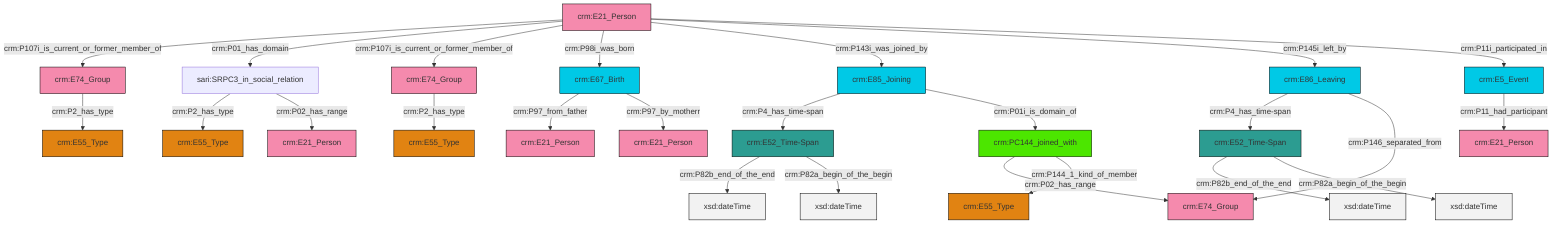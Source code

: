 graph TD
classDef Literal fill:#f2f2f2,stroke:#000000;
classDef CRM_Entity fill:#FFFFFF,stroke:#000000;
classDef Temporal_Entity fill:#00C9E6, stroke:#000000;
classDef Type fill:#E18312, stroke:#000000;
classDef Time-Span fill:#2C9C91, stroke:#000000;
classDef Appellation fill:#FFEB7F, stroke:#000000;
classDef Place fill:#008836, stroke:#000000;
classDef Persistent_Item fill:#B266B2, stroke:#000000;
classDef Conceptual_Object fill:#FFD700, stroke:#000000;
classDef Physical_Thing fill:#D2B48C, stroke:#000000;
classDef Actor fill:#f58aad, stroke:#000000;
classDef PC_Classes fill:#4ce600, stroke:#000000;
classDef Multi fill:#cccccc,stroke:#000000;

6["crm:PC144_joined_with"]:::PC_Classes -->|crm:P02_has_range| 0["crm:E74_Group"]:::Actor
7["crm:E52_Time-Span"]:::Time-Span -->|crm:P82b_end_of_the_end| 8[xsd:dateTime]:::Literal
9["crm:E21_Person"]:::Actor -->|crm:P107i_is_current_or_former_member_of| 10["crm:E74_Group"]:::Actor
10["crm:E74_Group"]:::Actor -->|crm:P2_has_type| 13["crm:E55_Type"]:::Type
14["crm:E52_Time-Span"]:::Time-Span -->|crm:P82b_end_of_the_end| 15[xsd:dateTime]:::Literal
9["crm:E21_Person"]:::Actor -->|crm:P01_has_domain| 20["sari:SRPC3_in_social_relation"]:::Default
25["crm:E5_Event"]:::Temporal_Entity -->|crm:P11_had_participant| 23["crm:E21_Person"]:::Actor
7["crm:E52_Time-Span"]:::Time-Span -->|crm:P82a_begin_of_the_begin| 29[xsd:dateTime]:::Literal
20["sari:SRPC3_in_social_relation"]:::Default -->|crm:P2_has_type| 17["crm:E55_Type"]:::Type
20["sari:SRPC3_in_social_relation"]:::Default -->|crm:P02_has_range| 11["crm:E21_Person"]:::Actor
34["crm:E85_Joining"]:::Temporal_Entity -->|crm:P4_has_time-span| 14["crm:E52_Time-Span"]:::Time-Span
9["crm:E21_Person"]:::Actor -->|crm:P107i_is_current_or_former_member_of| 32["crm:E74_Group"]:::Actor
34["crm:E85_Joining"]:::Temporal_Entity -->|crm:P01i_is_domain_of| 6["crm:PC144_joined_with"]:::PC_Classes
2["crm:E67_Birth"]:::Temporal_Entity -->|crm:P97_from_father| 4["crm:E21_Person"]:::Actor
6["crm:PC144_joined_with"]:::PC_Classes -->|crm:P144_1_kind_of_member| 30["crm:E55_Type"]:::Type
26["crm:E86_Leaving"]:::Temporal_Entity -->|crm:P4_has_time-span| 7["crm:E52_Time-Span"]:::Time-Span
32["crm:E74_Group"]:::Actor -->|crm:P2_has_type| 21["crm:E55_Type"]:::Type
9["crm:E21_Person"]:::Actor -->|crm:P98i_was_born| 2["crm:E67_Birth"]:::Temporal_Entity
26["crm:E86_Leaving"]:::Temporal_Entity -->|crm:P146_separated_from| 0["crm:E74_Group"]:::Actor
14["crm:E52_Time-Span"]:::Time-Span -->|crm:P82a_begin_of_the_begin| 44[xsd:dateTime]:::Literal
9["crm:E21_Person"]:::Actor -->|crm:P143i_was_joined_by| 34["crm:E85_Joining"]:::Temporal_Entity
9["crm:E21_Person"]:::Actor -->|crm:P145i_left_by| 26["crm:E86_Leaving"]:::Temporal_Entity
2["crm:E67_Birth"]:::Temporal_Entity -->|crm:P97_by_motherr| 39["crm:E21_Person"]:::Actor
9["crm:E21_Person"]:::Actor -->|crm:P11i_participated_in| 25["crm:E5_Event"]:::Temporal_Entity